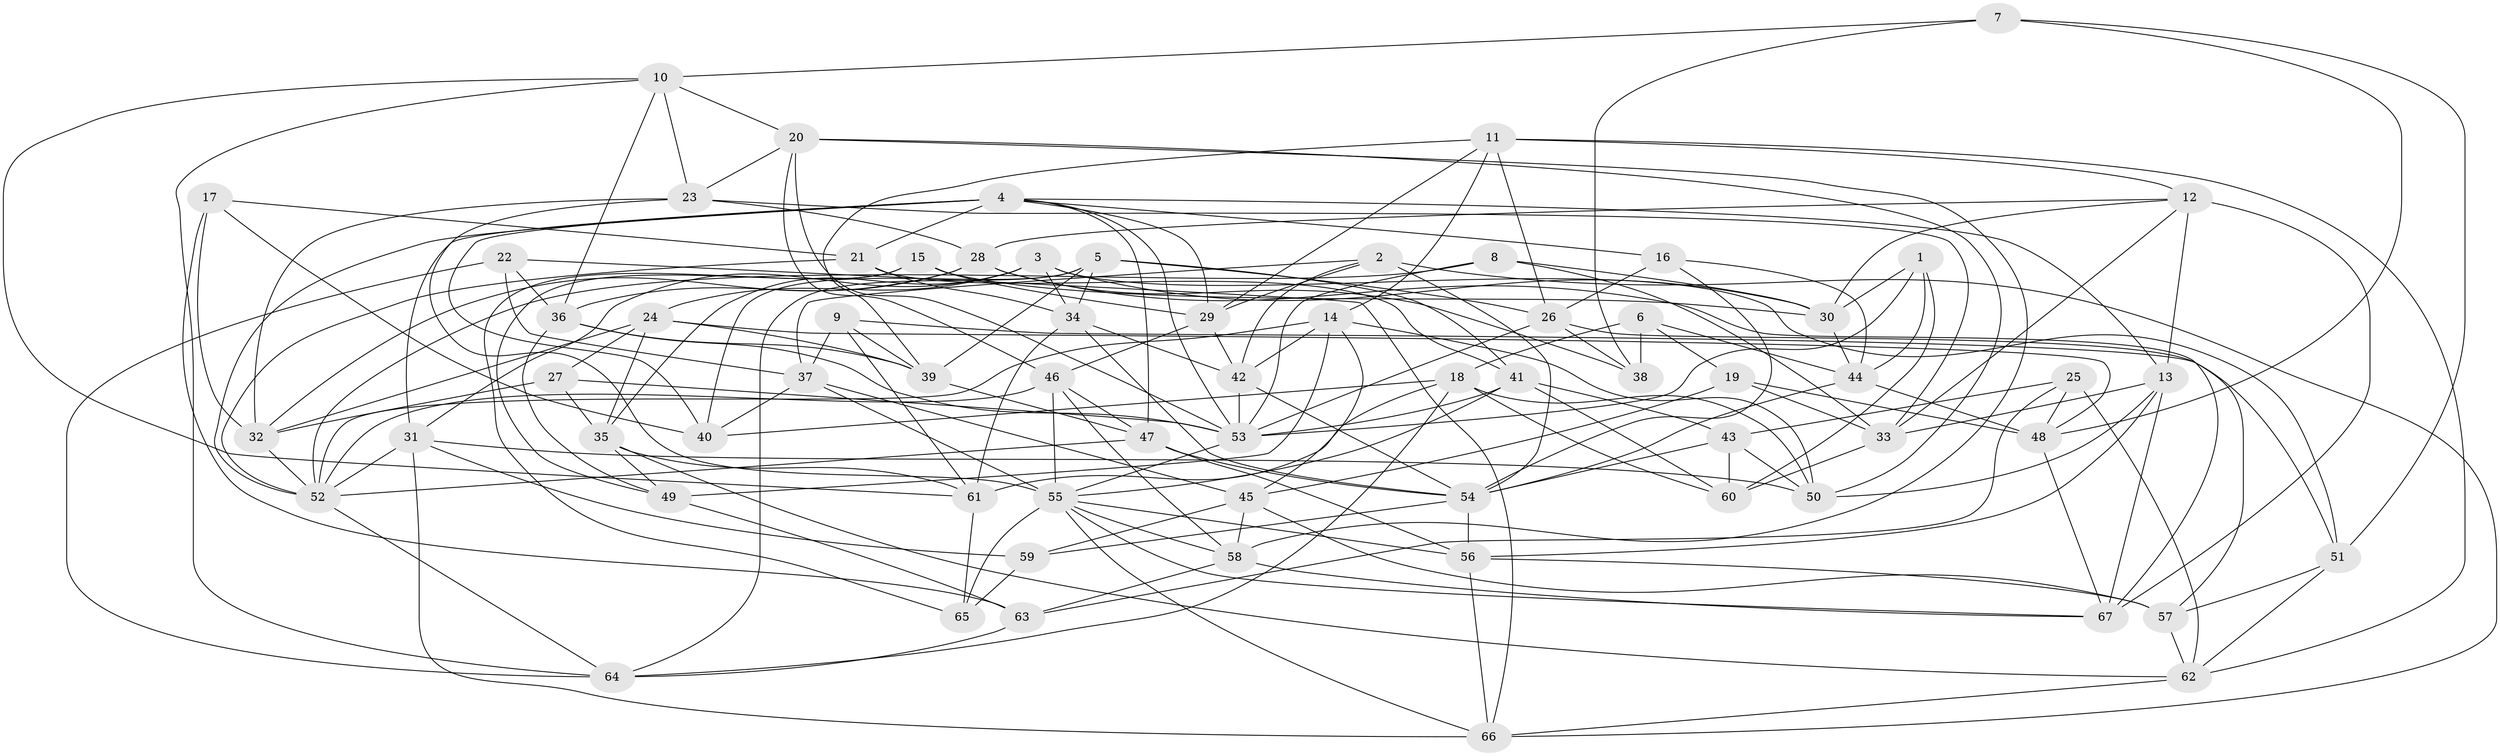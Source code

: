 // original degree distribution, {4: 1.0}
// Generated by graph-tools (version 1.1) at 2025/26/03/09/25 03:26:54]
// undirected, 67 vertices, 190 edges
graph export_dot {
graph [start="1"]
  node [color=gray90,style=filled];
  1;
  2;
  3;
  4;
  5;
  6;
  7;
  8;
  9;
  10;
  11;
  12;
  13;
  14;
  15;
  16;
  17;
  18;
  19;
  20;
  21;
  22;
  23;
  24;
  25;
  26;
  27;
  28;
  29;
  30;
  31;
  32;
  33;
  34;
  35;
  36;
  37;
  38;
  39;
  40;
  41;
  42;
  43;
  44;
  45;
  46;
  47;
  48;
  49;
  50;
  51;
  52;
  53;
  54;
  55;
  56;
  57;
  58;
  59;
  60;
  61;
  62;
  63;
  64;
  65;
  66;
  67;
  1 -- 30 [weight=1.0];
  1 -- 44 [weight=1.0];
  1 -- 53 [weight=1.0];
  1 -- 60 [weight=1.0];
  2 -- 29 [weight=1.0];
  2 -- 37 [weight=1.0];
  2 -- 42 [weight=1.0];
  2 -- 54 [weight=2.0];
  2 -- 66 [weight=1.0];
  3 -- 24 [weight=1.0];
  3 -- 30 [weight=1.0];
  3 -- 31 [weight=1.0];
  3 -- 34 [weight=1.0];
  3 -- 35 [weight=1.0];
  3 -- 51 [weight=1.0];
  4 -- 13 [weight=1.0];
  4 -- 16 [weight=1.0];
  4 -- 21 [weight=1.0];
  4 -- 29 [weight=1.0];
  4 -- 31 [weight=1.0];
  4 -- 40 [weight=2.0];
  4 -- 47 [weight=1.0];
  4 -- 52 [weight=1.0];
  4 -- 53 [weight=1.0];
  5 -- 26 [weight=1.0];
  5 -- 34 [weight=1.0];
  5 -- 39 [weight=1.0];
  5 -- 40 [weight=1.0];
  5 -- 41 [weight=1.0];
  5 -- 64 [weight=1.0];
  6 -- 18 [weight=1.0];
  6 -- 19 [weight=1.0];
  6 -- 38 [weight=3.0];
  6 -- 44 [weight=1.0];
  7 -- 10 [weight=1.0];
  7 -- 38 [weight=1.0];
  7 -- 48 [weight=1.0];
  7 -- 51 [weight=1.0];
  8 -- 30 [weight=1.0];
  8 -- 33 [weight=1.0];
  8 -- 52 [weight=1.0];
  8 -- 53 [weight=1.0];
  9 -- 37 [weight=1.0];
  9 -- 39 [weight=1.0];
  9 -- 51 [weight=1.0];
  9 -- 61 [weight=1.0];
  10 -- 20 [weight=1.0];
  10 -- 23 [weight=1.0];
  10 -- 36 [weight=1.0];
  10 -- 61 [weight=1.0];
  10 -- 64 [weight=1.0];
  11 -- 12 [weight=1.0];
  11 -- 14 [weight=1.0];
  11 -- 26 [weight=1.0];
  11 -- 29 [weight=1.0];
  11 -- 39 [weight=1.0];
  11 -- 62 [weight=1.0];
  12 -- 13 [weight=1.0];
  12 -- 28 [weight=1.0];
  12 -- 30 [weight=1.0];
  12 -- 33 [weight=1.0];
  12 -- 67 [weight=1.0];
  13 -- 33 [weight=1.0];
  13 -- 50 [weight=1.0];
  13 -- 56 [weight=1.0];
  13 -- 67 [weight=1.0];
  14 -- 42 [weight=1.0];
  14 -- 45 [weight=1.0];
  14 -- 49 [weight=1.0];
  14 -- 50 [weight=1.0];
  14 -- 52 [weight=1.0];
  15 -- 29 [weight=1.0];
  15 -- 30 [weight=1.0];
  15 -- 49 [weight=1.0];
  15 -- 65 [weight=1.0];
  16 -- 26 [weight=1.0];
  16 -- 44 [weight=1.0];
  16 -- 54 [weight=1.0];
  17 -- 21 [weight=1.0];
  17 -- 32 [weight=1.0];
  17 -- 40 [weight=1.0];
  17 -- 63 [weight=1.0];
  18 -- 40 [weight=1.0];
  18 -- 50 [weight=1.0];
  18 -- 60 [weight=1.0];
  18 -- 61 [weight=1.0];
  18 -- 64 [weight=1.0];
  19 -- 33 [weight=1.0];
  19 -- 45 [weight=1.0];
  19 -- 48 [weight=1.0];
  20 -- 23 [weight=1.0];
  20 -- 46 [weight=1.0];
  20 -- 50 [weight=1.0];
  20 -- 53 [weight=1.0];
  20 -- 58 [weight=1.0];
  21 -- 34 [weight=1.0];
  21 -- 41 [weight=1.0];
  21 -- 52 [weight=2.0];
  22 -- 36 [weight=1.0];
  22 -- 37 [weight=1.0];
  22 -- 64 [weight=1.0];
  22 -- 66 [weight=1.0];
  23 -- 28 [weight=1.0];
  23 -- 32 [weight=1.0];
  23 -- 33 [weight=1.0];
  23 -- 55 [weight=1.0];
  24 -- 27 [weight=1.0];
  24 -- 32 [weight=1.0];
  24 -- 35 [weight=1.0];
  24 -- 39 [weight=1.0];
  24 -- 48 [weight=1.0];
  25 -- 43 [weight=1.0];
  25 -- 48 [weight=1.0];
  25 -- 62 [weight=1.0];
  25 -- 63 [weight=1.0];
  26 -- 38 [weight=1.0];
  26 -- 53 [weight=1.0];
  26 -- 57 [weight=1.0];
  27 -- 32 [weight=1.0];
  27 -- 35 [weight=1.0];
  27 -- 53 [weight=1.0];
  28 -- 32 [weight=1.0];
  28 -- 36 [weight=1.0];
  28 -- 38 [weight=1.0];
  28 -- 67 [weight=1.0];
  29 -- 42 [weight=1.0];
  29 -- 46 [weight=1.0];
  30 -- 44 [weight=1.0];
  31 -- 50 [weight=1.0];
  31 -- 52 [weight=1.0];
  31 -- 59 [weight=1.0];
  31 -- 66 [weight=1.0];
  32 -- 52 [weight=1.0];
  33 -- 60 [weight=1.0];
  34 -- 42 [weight=1.0];
  34 -- 54 [weight=1.0];
  34 -- 61 [weight=1.0];
  35 -- 49 [weight=1.0];
  35 -- 61 [weight=1.0];
  35 -- 62 [weight=1.0];
  36 -- 39 [weight=1.0];
  36 -- 49 [weight=1.0];
  36 -- 53 [weight=1.0];
  37 -- 40 [weight=1.0];
  37 -- 45 [weight=1.0];
  37 -- 55 [weight=1.0];
  39 -- 47 [weight=1.0];
  41 -- 43 [weight=1.0];
  41 -- 53 [weight=1.0];
  41 -- 55 [weight=1.0];
  41 -- 60 [weight=1.0];
  42 -- 53 [weight=1.0];
  42 -- 54 [weight=1.0];
  43 -- 50 [weight=1.0];
  43 -- 54 [weight=1.0];
  43 -- 60 [weight=2.0];
  44 -- 48 [weight=1.0];
  44 -- 54 [weight=1.0];
  45 -- 57 [weight=1.0];
  45 -- 58 [weight=1.0];
  45 -- 59 [weight=1.0];
  46 -- 47 [weight=1.0];
  46 -- 52 [weight=1.0];
  46 -- 55 [weight=1.0];
  46 -- 58 [weight=1.0];
  47 -- 52 [weight=1.0];
  47 -- 54 [weight=1.0];
  47 -- 56 [weight=1.0];
  48 -- 67 [weight=1.0];
  49 -- 63 [weight=2.0];
  51 -- 57 [weight=2.0];
  51 -- 62 [weight=1.0];
  52 -- 64 [weight=1.0];
  53 -- 55 [weight=1.0];
  54 -- 56 [weight=1.0];
  54 -- 59 [weight=1.0];
  55 -- 56 [weight=1.0];
  55 -- 58 [weight=1.0];
  55 -- 65 [weight=1.0];
  55 -- 66 [weight=1.0];
  55 -- 67 [weight=1.0];
  56 -- 57 [weight=1.0];
  56 -- 66 [weight=1.0];
  57 -- 62 [weight=1.0];
  58 -- 63 [weight=1.0];
  58 -- 67 [weight=1.0];
  59 -- 65 [weight=3.0];
  61 -- 65 [weight=1.0];
  62 -- 66 [weight=1.0];
  63 -- 64 [weight=1.0];
}
